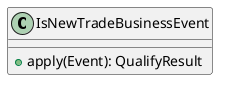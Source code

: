 @startuml

    class IsNewTradeBusinessEvent [[IsNewTradeBusinessEvent.html]] {
        +apply(Event): QualifyResult
    }

@enduml
